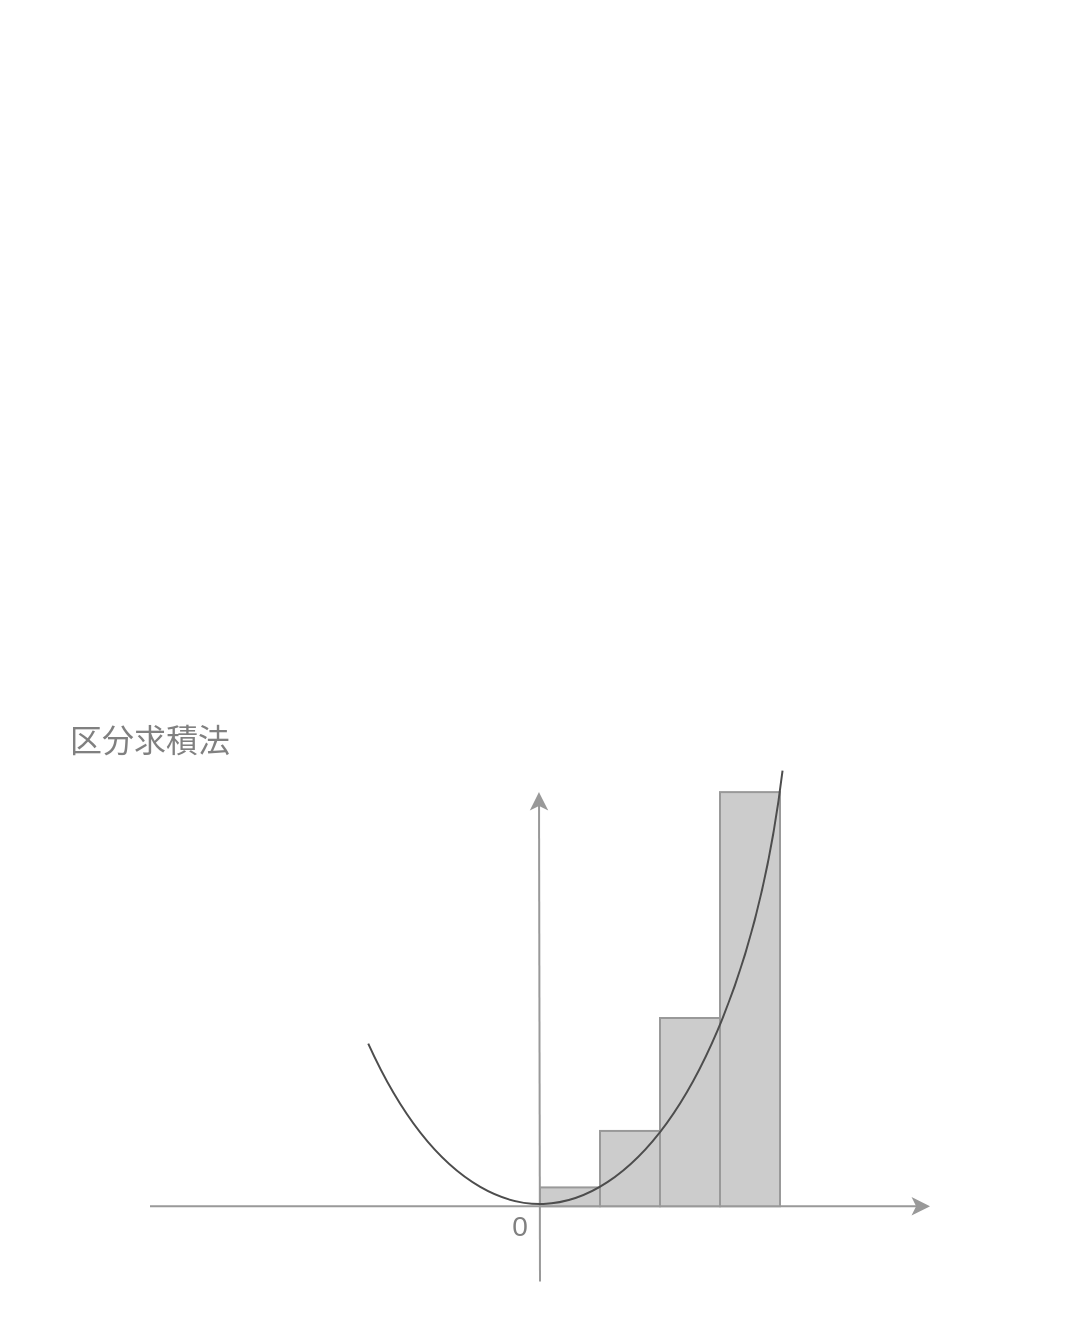<mxfile>
    <diagram id="xTEVD5YQ4NLB8bsYJ7XT" name="ページ1">
        <mxGraphModel dx="632" dy="1167" grid="1" gridSize="10" guides="1" tooltips="1" connect="1" arrows="1" fold="1" page="1" pageScale="1" pageWidth="827" pageHeight="1169" math="0" shadow="0">
            <root>
                <mxCell id="0"/>
                <mxCell id="1" parent="0"/>
                <mxCell id="18" value="0" style="group" parent="1" vertex="1" connectable="0">
                    <mxGeometry x="230" y="930" width="540" height="320" as="geometry"/>
                </mxCell>
                <mxCell id="10" value="" style="rounded=0;whiteSpace=wrap;html=1;fillColor=#FFFFFF;strokeColor=none;" parent="18" vertex="1">
                    <mxGeometry width="540" height="320" as="geometry"/>
                </mxCell>
                <mxCell id="17" value="区分求積法" style="text;html=1;strokeColor=none;align=center;verticalAlign=middle;whiteSpace=wrap;rounded=0;fontColor=#808080;fontStyle=0;fontSize=16;spacing=2;" parent="18" vertex="1">
                    <mxGeometry y="18.824" width="150" height="18.824" as="geometry"/>
                </mxCell>
                <mxCell id="19" value="" style="endArrow=classic;html=1;strokeColor=#999999;jumpSize=10;" edge="1" parent="18">
                    <mxGeometry width="50" height="50" relative="1" as="geometry">
                        <mxPoint x="75" y="261.118" as="sourcePoint"/>
                        <mxPoint x="465" y="261.118" as="targetPoint"/>
                    </mxGeometry>
                </mxCell>
                <mxCell id="20" value="" style="endArrow=classic;html=1;strokeColor=#999999;jumpSize=10;" edge="1" parent="18">
                    <mxGeometry width="50" height="50" relative="1" as="geometry">
                        <mxPoint x="270" y="298.765" as="sourcePoint"/>
                        <mxPoint x="269.5" y="54.059" as="targetPoint"/>
                    </mxGeometry>
                </mxCell>
                <mxCell id="23" value="" style="rounded=0;whiteSpace=wrap;html=1;fillColor=#CCCCCC;strokeColor=#999999;" vertex="1" parent="18">
                    <mxGeometry x="270" y="251.706" width="30" height="9.412" as="geometry"/>
                </mxCell>
                <mxCell id="30" value="" style="rounded=0;whiteSpace=wrap;html=1;fillColor=#CCCCCC;strokeColor=#999999;" vertex="1" parent="18">
                    <mxGeometry x="300" y="223.471" width="30" height="37.647" as="geometry"/>
                </mxCell>
                <mxCell id="32" value="" style="rounded=0;whiteSpace=wrap;html=1;fillColor=#CCCCCC;strokeColor=#999999;" vertex="1" parent="18">
                    <mxGeometry x="330" y="167" width="30" height="94.12" as="geometry"/>
                </mxCell>
                <mxCell id="36" value="" style="rounded=0;whiteSpace=wrap;html=1;fillColor=#CCCCCC;strokeColor=#999999;" vertex="1" parent="18">
                    <mxGeometry x="360" y="54.059" width="30" height="207.059" as="geometry"/>
                </mxCell>
                <mxCell id="63" value="0" style="text;html=1;strokeColor=none;fillColor=none;align=center;verticalAlign=middle;whiteSpace=wrap;rounded=0;fontColor=#808080;fontSize=14;" vertex="1" parent="18">
                    <mxGeometry x="250" y="261.118" width="20" height="18.824" as="geometry"/>
                </mxCell>
                <mxCell id="62" value="" style="verticalLabelPosition=bottom;verticalAlign=top;html=1;shape=mxgraph.basic.arc;startAngle=0.295;endAngle=0.619;fillColor=none;strokeColor=#4D4D4D;" vertex="1" parent="1">
                    <mxGeometry x="373.7" y="589" width="252.59" height="601" as="geometry"/>
                </mxCell>
            </root>
        </mxGraphModel>
    </diagram>
</mxfile>